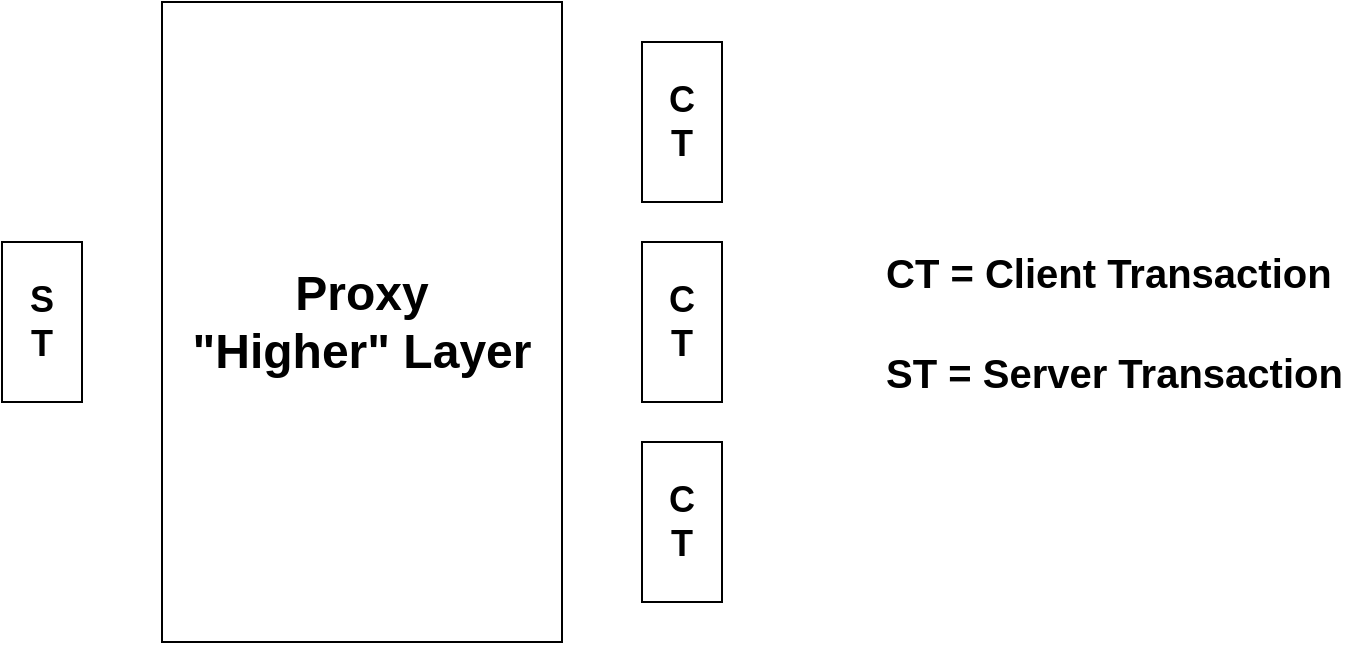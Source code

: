 <mxfile version="23.1.1" type="github">
  <diagram name="페이지-1" id="_yoAt7FqWGV4HWybBfpH">
    <mxGraphModel dx="1434" dy="786" grid="1" gridSize="10" guides="1" tooltips="1" connect="1" arrows="1" fold="1" page="1" pageScale="1" pageWidth="827" pageHeight="1169" math="0" shadow="0">
      <root>
        <mxCell id="0" />
        <mxCell id="1" parent="0" />
        <mxCell id="SmQyZYVfOS4_B2Ly18iX-2" value="&lt;b&gt;&lt;font style=&quot;font-size: 18px;&quot;&gt;S&lt;br&gt;T&lt;/font&gt;&lt;/b&gt;" style="rounded=0;whiteSpace=wrap;html=1;" vertex="1" parent="1">
          <mxGeometry x="40" y="160" width="40" height="80" as="geometry" />
        </mxCell>
        <mxCell id="SmQyZYVfOS4_B2Ly18iX-3" value="&lt;b&gt;&lt;font style=&quot;font-size: 18px;&quot;&gt;C&lt;br&gt;T&lt;/font&gt;&lt;/b&gt;" style="rounded=0;whiteSpace=wrap;html=1;" vertex="1" parent="1">
          <mxGeometry x="360" y="60" width="40" height="80" as="geometry" />
        </mxCell>
        <mxCell id="SmQyZYVfOS4_B2Ly18iX-4" value="&lt;b&gt;&lt;font style=&quot;font-size: 18px;&quot;&gt;C&lt;br&gt;T&lt;/font&gt;&lt;/b&gt;" style="rounded=0;whiteSpace=wrap;html=1;" vertex="1" parent="1">
          <mxGeometry x="360" y="160" width="40" height="80" as="geometry" />
        </mxCell>
        <mxCell id="SmQyZYVfOS4_B2Ly18iX-5" value="&lt;b&gt;&lt;font style=&quot;font-size: 18px;&quot;&gt;C&lt;br&gt;T&lt;/font&gt;&lt;/b&gt;" style="rounded=0;whiteSpace=wrap;html=1;" vertex="1" parent="1">
          <mxGeometry x="360" y="260" width="40" height="80" as="geometry" />
        </mxCell>
        <mxCell id="SmQyZYVfOS4_B2Ly18iX-6" value="&lt;b&gt;&lt;font style=&quot;font-size: 24px;&quot;&gt;Proxy&lt;br&gt;&quot;Higher&quot; Layer&lt;/font&gt;&lt;/b&gt;" style="rounded=0;whiteSpace=wrap;html=1;" vertex="1" parent="1">
          <mxGeometry x="120" y="40" width="200" height="320" as="geometry" />
        </mxCell>
        <mxCell id="SmQyZYVfOS4_B2Ly18iX-7" value="&lt;b&gt;&lt;font style=&quot;font-size: 20px;&quot;&gt;CT = Client Transaction&lt;/font&gt;&lt;/b&gt;" style="text;html=1;strokeColor=none;fillColor=none;align=left;verticalAlign=middle;whiteSpace=wrap;rounded=0;" vertex="1" parent="1">
          <mxGeometry x="480" y="160" width="240" height="30" as="geometry" />
        </mxCell>
        <mxCell id="SmQyZYVfOS4_B2Ly18iX-8" value="&lt;b&gt;&lt;font style=&quot;font-size: 20px;&quot;&gt;ST = Server Transaction&lt;/font&gt;&lt;/b&gt;" style="text;html=1;strokeColor=none;fillColor=none;align=left;verticalAlign=middle;whiteSpace=wrap;rounded=0;" vertex="1" parent="1">
          <mxGeometry x="480" y="210" width="240" height="30" as="geometry" />
        </mxCell>
      </root>
    </mxGraphModel>
  </diagram>
</mxfile>
